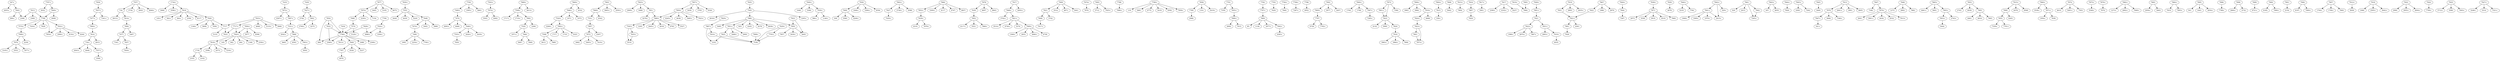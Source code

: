 digraph dist {
graph [k=96 s=1000 n=10]
"347+" -> "4055+" [d=-197 e=31.4 n=22]
"347+" -> "7843-" [d=-182 e=22.7 n=42]
"734+" -> "4043+" [d=-201 e=46.6 n=10]
"734+" -> "4646-" [d=-142 e=46.6 n=10]
"734+" -> "7557+" [d=-169 e=36.8 n=16]
"734-" -> "4915+" [d=-109 e=33.0 n=20]
"734-" -> "7814+" [d=-180 e=22.5 n=43]
"1734+" -> "3066-" [d=-171 e=42.5 n=12]
"1734+" -> "3596+" [d=-135 e=34.7 n=18]
"1734+" -> "7818-" [d=-193 e=21.7 n=46]
"1734-" -> "2335-" [d=-196 e=28.9 n=26]
"1734-" -> "4102-" [d=-211 e=26.5 n=31]
"7419-" -> "7872+" [d=-208 e=21.1 n=49]
"7430-" -> "7627+" [d=-249 e=18.1 n=66]
"7434-" -> "7798+" [d=-255 e=18.7 n=62]
"7474+" -> "7490-" [d=-297 e=26.1 n=32]
"7474-" -> "4093+" [d=-145 e=44.4 n=11]
"7474-" -> "6466-" [d=-169 e=35.7 n=17]
"7474-" -> "7648+" [d=-177 e=19.5 n=57]
"7477+" -> "7894+" [d=-268 e=24.2 n=37]
"7477-" -> "7341-" [d=-129 e=28.9 n=26]
"7477-" -> "7837-" [d=-227 e=25.7 n=33]
"7490+" -> "7474-" [d=-297 e=26.1 n=32]
"7490-" -> "1995-" [d=-165 e=32.2 n=21]
"7490-" -> "2254+" [d=-218 e=27.4 n=29]
"7490-" -> "7700+" [d=-224 e=36.8 n=16]
"7503+" -> "7874+" [d=-216 e=24.9 n=35]
"7508+" -> "1717+" [d=-238 e=31.4 n=22]
"7508+" -> "1719+" [d=-107 e=34.7 n=18]
"7508+" -> "7892-" [d=-165 e=23.3 n=40]
"7508-" -> "3613-" [d=-178 e=28.4 n=27]
"7508-" -> "7889-" [d=-180 e=24.2 n=37]
"7520+" -> "2266+" [d=-222 e=40.9 n=13]
"7520+" -> "7892+" [d=-188 e=25.7 n=33]
"7520-" -> "1971+" [d=-166 e=33.0 n=20]
"7520-" -> "7846-" [d=-191 e=34.7 n=18]
"7531+" -> "4542+" [d=-118 e=35.7 n=17]
"7531+" -> "7868-" [d=-207 e=34.7 n=18]
"7531-" -> "7897-" [d=-245 e=20.6 n=51]
"7545+" -> "5519-" [d=-134 e=46.6 n=10]
"7545+" -> "7835+" [d=-225 e=21.1 n=49]
"7545-" -> "1205+" [d=-140 e=30.7 n=23]
"7545-" -> "4018+" [d=-267 e=44.4 n=11]
"7545-" -> "7880-" [d=-188 e=28.4 n=27]
"7555+" -> "7830-" [d=-166 e=20.8 n=50]
"7555-" -> "2626-" [d=-200 e=40.9 n=13]
"7555-" -> "4439-" [d=-180 e=46.6 n=10]
"7555-" -> "5220-" [d=-203 e=44.4 n=11]
"7555-" -> "7648-" [d=-176 e=39.4 n=14]
"7557+" -> "3306-" [d=-202 e=18.6 n=63]
"7557-" -> "734-" [d=-169 e=36.8 n=16]
"7557-" -> "3734-" [d=-130 e=46.6 n=10]
"7557-" -> "4043-" [d=-134 e=29.5 n=25]
"7557-" -> "4646+" [d=-161 e=28.4 n=27]
"7574+" -> "7908+" [d=-191 e=17.3 n=73]
"7574-" -> "5120+" [d=-166 e=33.0 n=20]
"7574-" -> "7798+" [d=-1455 e=40.9 n=13]
"7600+" -> "1646-" [d=-190 e=26.1 n=32]
"7600+" -> "5384-" [d=-103 e=39.4 n=14]
"7600+" -> "7930+" [d=-161 e=32.2 n=21]
"7600-" -> "338-" [d=-159 e=33.8 n=19]
"7600-" -> "3580-" [d=-187 e=39.4 n=14]
"7600-" -> "4246+" [d=-188 e=23.6 n=39]
"7627+" -> "2726-" [d=-249 e=33.8 n=19]
"7627+" -> "7802-" [d=-194 e=33.0 n=20]
"7627-" -> "7430+" [d=-249 e=18.1 n=66]
"7629+" -> "7538-" [d=-131 e=36.8 n=16]
"7629+" -> "7793+" [d=-2049 e=38.1 n=15]
"7639+" -> "4319-" [d=-133 e=33.0 n=20]
"7639+" -> "7878+" [d=-235 e=27.4 n=29]
"7639-" -> "7852-" [d=-180 e=18.7 n=62]
"7648+" -> "2626+" [d=-126 e=38.1 n=15]
"7648+" -> "4439+" [d=-124 e=26.1 n=32]
"7648+" -> "7555+" [d=-176 e=39.4 n=14]
"7648-" -> "5402-" [d=-189 e=33.0 n=20]
"7648-" -> "5880-" [d=-170 e=36.8 n=16]
"7648-" -> "7474+" [d=-177 e=19.5 n=57]
"7668+" -> "3742+" [d=-278 e=29.5 n=25]
"7668+" -> "7821+" [d=-214 e=21.7 n=46]
"7668-" -> "7917+" [d=-165 e=23.6 n=39]
"7674+" -> "7876-" [d=-185 e=19.0 n=60]
"7693-" -> "3712-" [d=-132 e=24.9 n=35]
"7693-" -> "7925+" [d=-182 e=35.7 n=17]
"7700-" -> "1995+" [d=-199 e=33.8 n=19]
"7700-" -> "6661-" [d=-231 e=42.5 n=12]
"7700-" -> "7490+" [d=-224 e=36.8 n=16]
"7717+" -> "7833-" [d=-67836 e=44.4 n=11]
"7717+" -> "7920+" [d=-37137 e=40.9 n=13]
"7717-" -> "5133-" [d=-225 e=24.6 n=36]
"7717-" -> "7833-" [d=-177 e=24.6 n=36]
"7787+" -> "3032-" [d=-264 e=27.4 n=29]
"7787+" -> "7849+" [d=-156 e=38.1 n=15]
"7787-" -> "4976-" [d=-5811 e=39.4 n=14]
"7788-" -> "7896+" [d=-1229 e=40.9 n=13]
"7789+" -> "119-" [d=-183 e=28.9 n=26]
"7789+" -> "3681-" [d=-8482 e=33.8 n=19]
"7789+" -> "4775-" [d=-27204 e=44.4 n=11]
"7789+" -> "5419-" [d=-170 e=28.4 n=27]
"7789+" -> "6592-" [d=-27182 e=34.7 n=18]
"7789+" -> "7858+" [d=-211 e=32.2 n=21]
"7789-" -> "2986-" [d=-47997 e=44.4 n=11]
"7790-" -> "7924+" [d=-5736 e=38.1 n=15]
"7791-" -> "7359-" [d=-179 e=25.7 n=33]
"7791-" -> "7855+" [d=-165 e=22.7 n=42]
"7792-" -> "7797+" [d=-211 e=31.4 n=22]
"7793+" -> "7538-" [d=-234 e=42.5 n=12]
"7793-" -> "7629-" [d=-2049 e=38.1 n=15]
"7794+" -> "7840-" [d=-224 e=24.2 n=37]
"7796+" -> "7287+" [d=-220 e=18.9 n=61]
"7796-" -> "4952-" [d=-165 e=25.7 n=33]
"7797+" -> "7809-" [d=-199 e=19.9 n=55]
"7797-" -> "6729-" [d=-1173 e=42.5 n=12]
"7797-" -> "7792+" [d=-211 e=31.4 n=22]
"7798+" -> "806-" [d=-1543 e=36.8 n=16]
"7798+" -> "1688-" [d=-235 e=17.7 n=69]
"7798+" -> "2308+" [d=-1366 e=46.6 n=10]
"7798+" -> "2369+" [d=-1364 e=33.8 n=19]
"7798+" -> "7813+" [d=-1371 e=34.7 n=18]
"7798+" -> "7849-" [d=-242 e=22.5 n=43]
"7798-" -> "7434+" [d=-255 e=18.7 n=62]
"7798-" -> "7574+" [d=-1455 e=40.9 n=13]
"7798-" -> "7828-" [d=-1508 e=28.4 n=27]
"7798-" -> "7832+" [d=-271 e=22.0 n=45]
"7798-" -> "7854+" [d=-111 e=33.0 n=20]
"7800+" -> "1704-" [d=-137 e=33.0 n=20]
"7800+" -> "1706-" [d=-173 e=30.1 n=24]
"7800+" -> "7907+" [d=-176 e=28.9 n=26]
"7801+" -> "7823-" [d=-5507 e=28.9 n=26]
"7801-" -> "7873+" [d=-13578 e=22.2 n=44]
"7802+" -> "2726+" [d=-171 e=26.9 n=30]
"7802+" -> "4588-" [d=-191 e=40.9 n=13]
"7802+" -> "7627-" [d=-194 e=33.0 n=20]
"7802-" -> "2760+" [d=-2224 e=20.8 n=50]
"7802-" -> "4275-" [d=-200 e=29.5 n=25]
"7804+" -> "7815-" [d=-194 e=22.0 n=45]
"7806+" -> "3983-" [d=-149 e=30.1 n=24]
"7806+" -> "3984-" [d=-179 e=30.7 n=23]
"7806+" -> "7916+" [d=-236 e=36.8 n=16]
"7808-" -> "5642-" [d=-2465 e=35.7 n=17]
"7809+" -> "7797-" [d=-199 e=19.9 n=55]
"7809-" -> "85-" [d=-4305 e=24.2 n=37]
"7809-" -> "1136-" [d=-158 e=24.9 n=35]
"7809-" -> "3977+" [d=-130 e=34.7 n=18]
"7809-" -> "7902+" [d=-148 e=27.9 n=28]
"7813-" -> "2308-" [d=-163 e=38.1 n=15]
"7813-" -> "2369-" [d=-162 e=22.5 n=43]
"7813-" -> "7798-" [d=-1371 e=34.7 n=18]
"7814+" -> "7894-" [d=-9 e=46.6 n=10]
"7814-" -> "734+" [d=-180 e=22.5 n=43]
"7814-" -> "4915-" [d=-140 e=24.9 n=35]
"7815+" -> "7804-" [d=-194 e=22.0 n=45]
"7815-" -> "338+" [d=-95 e=16.8 n=77]
"7816+" -> "7538-" [d=-272 e=38.1 n=15]
"7816-" -> "7887-" [d=-15684 e=39.4 n=14]
"7817+" -> "5901-" [d=-44664 e=42.5 n=12]
"7817-" -> "2390+" [d=-219 e=28.9 n=26]
"7817-" -> "4102+" [d=-253 e=27.4 n=29]
"7817-" -> "6227-" [d=-2009 e=33.8 n=19]
"7818+" -> "1734-" [d=-193 e=21.7 n=46]
"7818+" -> "3596-" [d=-198 e=28.4 n=27]
"7818+" -> "6573-" [d=-8892 e=46.6 n=10]
"7818+" -> "7234+" [d=-14844 e=16.2 n=83]
"7818-" -> "145+" [d=-124 e=24.9 n=35]
"7818-" -> "362+" [d=-213 e=14.1 n=109]
"7818-" -> "364+" [d=-147 e=16.0 n=85]
"7818-" -> "2356-" [d=-138 e=23.3 n=40]
"7818-" -> "6117-" [d=-14645 e=40.9 n=13]
"7818-" -> "7920-" [d=-142 e=21.5 n=47]
"7819+" -> "7884-" [d=-13597 e=35.7 n=17]
"7821+" -> "3514+" [d=-66 e=36.8 n=16]
"7821+" -> "4736+" [d=-97 e=33.0 n=20]
"7821+" -> "5374-" [d=-208 e=33.8 n=19]
"7821+" -> "7909+" [d=-196 e=22.0 n=45]
"7821-" -> "3742-" [d=-148 e=28.9 n=26]
"7821-" -> "7668-" [d=-214 e=21.7 n=46]
"7822+" -> "1986+" [d=-143 e=32.2 n=21]
"7822+" -> "2870+" [d=-144 e=44.4 n=11]
"7822+" -> "7867+" [d=-178 e=29.5 n=25]
"7822-" -> "7921+" [d=-284 e=17.6 n=70]
"7823+" -> "7801-" [d=-5507 e=28.9 n=26]
"7823+" -> "7873+" [d=-169 e=21.7 n=46]
"7823-" -> "4132-" [d=-57551 e=36.8 n=16]
"7823-" -> "5990-" [d=-57435 e=34.7 n=18]
"7823-" -> "7824-" [d=-520 e=46.6 n=10]
"7824+" -> "7823+" [d=-520 e=46.6 n=10]
"7824-" -> "7916-" [d=-683 e=40.9 n=13]
"7825+" -> "2909+" [d=-122 e=44.4 n=11]
"7825+" -> "3468-" [d=-116 e=33.0 n=20]
"7825+" -> "7851-" [d=-148 e=33.8 n=19]
"7825-" -> "1232-" [d=-238 e=46.6 n=10]
"7825-" -> "7538-" [d=-210 e=36.8 n=16]
"7826+" -> "7844-" [d=-219 e=22.7 n=42]
"7828+" -> "4980+" [d=-167 e=35.7 n=17]
"7828+" -> "7798+" [d=-1508 e=28.4 n=27]
"7829+" -> "7887+" [d=-84 e=18.9 n=61]
"7830+" -> "7555-" [d=-166 e=20.8 n=50]
"7831+" -> "2893+" [d=-262 e=32.2 n=21]
"7831+" -> "7919+" [d=-209 e=27.4 n=29]
"7831-" -> "7921+" [d=-299 e=17.3 n=73]
"7832+" -> "2990+" [d=-191 e=25.7 n=33]
"7832+" -> "4154+" [d=-110 e=42.5 n=12]
"7832+" -> "4244-" [d=-165 e=34.7 n=18]
"7832+" -> "7854+" [d=-32146 e=35.7 n=17]
"7832-" -> "2369+" [d=-130 e=33.8 n=19]
"7832-" -> "7798+" [d=-271 e=22.0 n=45]
"7833+" -> "4848-" [d=-163 e=46.6 n=10]
"7833+" -> "5133+" [d=-195 e=30.7 n=23]
"7833+" -> "5868-" [d=-13522 e=46.6 n=10]
"7833+" -> "7717+" [d=-177 e=24.6 n=36]
"7833+" -> "7717-" [d=-67836 e=44.4 n=11]
"7835+" -> "5519-" [d=-33950 e=44.4 n=11]
"7835-" -> "7545-" [d=-225 e=21.1 n=49]
"7836-" -> "7837+" [d=-312 e=23.3 n=40]
"7837+" -> "7341+" [d=-260 e=30.1 n=24]
"7837+" -> "7477+" [d=-227 e=25.7 n=33]
"7837-" -> "7836+" [d=-312 e=23.3 n=40]
"7838+" -> "7871-" [d=-419 e=30.7 n=23]
"7839-" -> "4678-" [d=-154 e=35.7 n=17]
"7840+" -> "5219-" [d=-30192 e=31.4 n=22]
"7840+" -> "7794-" [d=-224 e=24.2 n=37]
"7841+" -> "1908+" [d=-73 e=39.4 n=14]
"7841+" -> "1909+" [d=-219 e=22.2 n=44]
"7841+" -> "1979+" [d=-164 e=27.4 n=29]
"7841+" -> "2415+" [d=-309 e=23.0 n=41]
"7841-" -> "529-" [d=-237 e=24.9 n=35]
"7841-" -> "2415-" [d=-3414 e=42.5 n=12]
"7841-" -> "7265+" [d=-3370 e=24.2 n=37]
"7841-" -> "7842-" [d=-286 e=25.3 n=34]
"7842+" -> "529+" [d=-205 e=32.2 n=21]
"7842+" -> "2415+" [d=-399 e=35.7 n=17]
"7842+" -> "7841+" [d=-286 e=25.3 n=34]
"7842-" -> "7265+" [d=-1343 e=18.7 n=62]
"7843+" -> "347-" [d=-182 e=22.7 n=42]
"7843+" -> "4055-" [d=-38 e=40.9 n=13]
"7843-" -> "806+" [d=-225 e=19.5 n=57]
"7843-" -> "2308-" [d=-170 e=32.2 n=21]
"7844+" -> "7826-" [d=-219 e=22.7 n=42]
"7844-" -> "7287-" [d=-135 e=24.6 n=36]
"7845+" -> "4383-" [d=-111 e=34.7 n=18]
"7845+" -> "7262-" [d=-178 e=27.9 n=28]
"7845-" -> "3400-" [d=-3042 e=40.9 n=13]
"7846+" -> "1971-" [d=-198 e=34.7 n=18]
"7846+" -> "1973-" [d=-268 e=25.7 n=33]
"7846+" -> "7520+" [d=-191 e=34.7 n=18]
"7846-" -> "5687-" [d=-216 e=32.2 n=21]
"7846-" -> "7869-" [d=-238 e=19.5 n=57]
"7847+" -> "541+" [d=-141 e=21.3 n=48]
"7847-" -> "7346-" [d=-194 e=24.9 n=35]
"7847-" -> "7879+" [d=-192 e=22.5 n=43]
"7848-" -> "1273-" [d=-146 e=28.4 n=27]
"7848-" -> "2802-" [d=-254 e=46.6 n=10]
"7848-" -> "7882-" [d=-205 e=30.1 n=24]
"7849+" -> "6008-" [d=-128 e=46.6 n=10]
"7849+" -> "7798-" [d=-242 e=22.5 n=43]
"7849-" -> "4526-" [d=-208 e=34.7 n=18]
"7849-" -> "5227-" [d=-84230 e=39.4 n=14]
"7849-" -> "7787-" [d=-156 e=38.1 n=15]
"7850+" -> "4245+" [d=-124 e=35.7 n=17]
"7850+" -> "4638-" [d=-153 e=38.1 n=15]
"7850+" -> "5485+" [d=-97 e=40.9 n=13]
"7850+" -> "7880+" [d=-22819 e=40.9 n=13]
"7850+" -> "7923+" [d=-12582 e=26.5 n=31]
"7850-" -> "2645-" [d=-11367 e=28.4 n=27]
"7850-" -> "3430+" [d=-196 e=30.7 n=23]
"7850-" -> "7857-" [d=-199 e=20.6 n=51]
"7851+" -> "2909-" [d=-114 e=35.7 n=17]
"7851+" -> "3468+" [d=-129 e=23.9 n=38]
"7851+" -> "7825-" [d=-148 e=33.8 n=19]
"7851-" -> "4278+" [d=-231 e=25.7 n=33]
"7851-" -> "7880+" [d=-198 e=25.7 n=33]
"7852+" -> "7639+" [d=-180 e=18.7 n=62]
"7852-" -> "4117+" [d=-244 e=38.1 n=15]
"7852-" -> "5521-" [d=-50312 e=39.4 n=14]
"7852-" -> "7866+" [d=-179 e=27.9 n=28]
"7853+" -> "5444-" [d=-64364 e=30.1 n=24]
"7853-" -> "2743-" [d=-163 e=27.4 n=29]
"7853-" -> "6030-" [d=-3584 e=39.4 n=14]
"7853-" -> "7905-" [d=-166 e=27.9 n=28]
"7854-" -> "806-" [d=-131 e=39.4 n=14]
"7854-" -> "7798+" [d=-111 e=33.0 n=20]
"7854-" -> "7832-" [d=-32146 e=35.7 n=17]
"7855+" -> "7890+" [d=-277 e=23.3 n=40]
"7855-" -> "7359+" [d=-161 e=27.4 n=29]
"7855-" -> "7791+" [d=-165 e=22.7 n=42]
"7856+" -> "5977-" [d=-25111 e=34.7 n=18]
"7856+" -> "6596-" [d=-25063 e=42.5 n=12]
"7856+" -> "7920+" [d=-37139 e=40.9 n=13]
"7857+" -> "3430-" [d=-189 e=27.4 n=29]
"7857+" -> "3765-" [d=-13581 e=32.2 n=21]
"7857+" -> "6326-" [d=-250 e=46.6 n=10]
"7857+" -> "7850+" [d=-199 e=20.6 n=51]
"7858-" -> "119+" [d=-127 e=36.8 n=16]
"7858-" -> "5419+" [d=-205 e=26.9 n=30]
"7858-" -> "7789-" [d=-211 e=32.2 n=21]
"7860+" -> "3538+" [d=-177 e=33.8 n=19]
"7860+" -> "7871+" [d=-231 e=29.5 n=25]
"7865+" -> "4461+" [d=-222 e=28.4 n=27]
"7865+" -> "5601-" [d=-215 e=44.4 n=11]
"7865+" -> "7905+" [d=-246 e=30.7 n=23]
"7866-" -> "3309+" [d=-213 e=25.7 n=33]
"7866-" -> "4117-" [d=-165 e=35.7 n=17]
"7866-" -> "4747-" [d=-68594 e=44.4 n=11]
"7866-" -> "6837-" [d=-68575 e=38.1 n=15]
"7866-" -> "7852+" [d=-179 e=27.9 n=28]
"7867-" -> "1986-" [d=-179 e=35.7 n=17]
"7867-" -> "2870-" [d=-193 e=21.7 n=46]
"7867-" -> "7822-" [d=-178 e=29.5 n=25]
"7868+" -> "4542-" [d=-186 e=33.8 n=19]
"7868+" -> "7531-" [d=-207 e=34.7 n=18]
"7868-" -> "3665-" [d=-200 e=44.4 n=11]
"7868-" -> "4593-" [d=-211 e=34.7 n=18]
"7868-" -> "7903+" [d=-203 e=30.1 n=24]
"7869+" -> "4332-" [d=-142 e=44.4 n=11]
"7869+" -> "7846+" [d=-238 e=19.5 n=57]
"7870+" -> "2230+" [d=-21 e=36.8 n=16]
"7870+" -> "7154-" [d=-45644 e=36.8 n=16]
"7870+" -> "7908-" [d=-70 e=27.9 n=28]
"7870-" -> "5105+" [d=-200 e=32.2 n=21]
"7870-" -> "5553-" [d=-18155 e=29.5 n=25]
"7870-" -> "7877+" [d=-196 e=25.7 n=33]
"7871+" -> "1954+" [d=-173 e=23.6 n=39]
"7871+" -> "7838-" [d=-419 e=30.7 n=23]
"7871-" -> "2873-" [d=-2988 e=40.9 n=13]
"7871-" -> "3538-" [d=-201 e=36.8 n=16]
"7871-" -> "3919-" [d=-8530 e=25.3 n=34]
"7871-" -> "4510-" [d=-87 e=42.5 n=12]
"7871-" -> "7860-" [d=-231 e=29.5 n=25]
"7872+" -> "6307+" [d=-188 e=34.7 n=18]
"7872+" -> "7897+" [d=-183 e=21.5 n=47]
"7872-" -> "3682-" [d=-220 e=33.0 n=20]
"7872-" -> "5405+" [d=-164 e=36.8 n=16]
"7872-" -> "7419+" [d=-208 e=21.1 n=49]
"7873-" -> "7384-" [d=-25348 e=33.0 n=20]
"7873-" -> "7801+" [d=-13578 e=22.2 n=44]
"7873-" -> "7823-" [d=-169 e=21.7 n=46]
"7874+" -> "5503-" [d=-10399 e=36.8 n=16]
"7874+" -> "6082-" [d=-10303 e=24.9 n=35]
"7874-" -> "4610-" [d=-186 e=44.4 n=11]
"7874-" -> "5491+" [d=-126 e=44.4 n=11]
"7874-" -> "7503-" [d=-216 e=24.9 n=35]
"7875+" -> "5548+" [d=-229 e=39.4 n=14]
"7876+" -> "7674-" [d=-185 e=19.0 n=60]
"7877-" -> "3445-" [d=-194 e=46.6 n=10]
"7877-" -> "5105-" [d=-95 e=34.7 n=18]
"7877-" -> "6675-" [d=-16812 e=42.5 n=12]
"7877-" -> "7870+" [d=-196 e=25.7 n=33]
"7878-" -> "6697-" [d=-41967 e=46.6 n=10]
"7878-" -> "6843-" [d=-225 e=44.4 n=11]
"7878-" -> "7639-" [d=-235 e=27.4 n=29]
"7879+" -> "2641-" [d=-161 e=42.5 n=12]
"7879+" -> "3901+" [d=-128 e=36.8 n=16]
"7879+" -> "4434-" [d=-3701 e=39.4 n=14]
"7879+" -> "6532-" [d=-261 e=36.8 n=16]
"7879+" -> "7913+" [d=-167 e=26.1 n=32]
"7879-" -> "3666-" [d=-166 e=33.0 n=20]
"7879-" -> "7346+" [d=-151 e=39.4 n=14]
"7879-" -> "7847+" [d=-192 e=22.5 n=43]
"7880+" -> "1205-" [d=-169 e=25.3 n=34]
"7880+" -> "2645+" [d=-173 e=32.2 n=21]
"7880+" -> "4018-" [d=-105 e=36.8 n=16]
"7880+" -> "4763-" [d=-15093 e=40.9 n=13]
"7880+" -> "5527-" [d=-199 e=33.0 n=20]
"7880+" -> "7545+" [d=-188 e=28.4 n=27]
"7880-" -> "925-" [d=-8749 e=44.4 n=11]
"7880-" -> "4245-" [d=-22906 e=24.9 n=35]
"7880-" -> "4278-" [d=-204 e=28.4 n=27]
"7880-" -> "4638+" [d=-22795 e=30.7 n=23]
"7880-" -> "5485-" [d=-22806 e=46.6 n=10]
"7880-" -> "7850-" [d=-22819 e=40.9 n=13]
"7880-" -> "7851+" [d=-198 e=25.7 n=33]
"7882+" -> "1273+" [d=-179 e=33.8 n=19]
"7882+" -> "2802+" [d=-85 e=33.0 n=20]
"7882+" -> "7848+" [d=-205 e=30.1 n=24]
"7883-" -> "2056+" [d=-101 e=46.6 n=10]
"7883-" -> "5663-" [d=-290 e=44.4 n=11]
"7884+" -> "7819-" [d=-13597 e=35.7 n=17]
"7884+" -> "7893+" [d=-198 e=19.7 n=56]
"7887+" -> "1232-" [d=-169 e=46.6 n=10]
"7887+" -> "7816+" [d=-15684 e=39.4 n=14]
"7887-" -> "7829-" [d=-84 e=18.9 n=61]
"7889+" -> "3613+" [d=-153 e=21.7 n=46]
"7889+" -> "7508+" [d=-180 e=24.2 n=37]
"7890+" -> "4900-" [d=-14290 e=30.1 n=24]
"7890+" -> "7915-" [d=-189 e=20.4 n=52]
"7890-" -> "6265-" [d=-188 e=42.5 n=12]
"7890-" -> "7855-" [d=-277 e=23.3 n=40]
"7891+" -> "7921-" [d=-143 e=18.1 n=66]
"7891-" -> "7928-" [d=-225 e=23.0 n=41]
"7892+" -> "1717-" [d=-136 e=42.5 n=12]
"7892+" -> "1719-" [d=-198 e=28.4 n=27]
"7892+" -> "5325-" [d=-148 e=34.7 n=18]
"7892+" -> "7508-" [d=-165 e=23.3 n=40]
"7892-" -> "2266-" [d=-223 e=30.1 n=24]
"7892-" -> "7520-" [d=-188 e=25.7 n=33]
"7893-" -> "7884-" [d=-198 e=19.7 n=56]
"7894+" -> "7814-" [d=-9 e=46.6 n=10]
"7894-" -> "5487-" [d=-41010 e=30.1 n=24]
"7894-" -> "7477-" [d=-268 e=24.2 n=37]
"7895-" -> "541-" [d=-196 e=33.8 n=19]
"7895-" -> "1641-" [d=-222 e=28.4 n=27]
"7895-" -> "4054+" [d=-119 e=44.4 n=11]
"7896-" -> "7788+" [d=-1229 e=40.9 n=13]
"7897+" -> "7531+" [d=-245 e=20.6 n=51]
"7897-" -> "6307-" [d=-197 e=44.4 n=11]
"7897-" -> "7872-" [d=-183 e=21.5 n=47]
"7898+" -> "7538-" [d=-136 e=44.4 n=11]
"7898-" -> "2664+" [d=-254 e=21.1 n=49]
"7898-" -> "4732-" [d=-172 e=46.6 n=10]
"7899-" -> "6721+" [d=-44 e=33.8 n=19]
"7900-" -> "6185-" [d=-34052 e=46.6 n=10]
"7900-" -> "7906+" [d=-197 e=23.3 n=40]
"7901-" -> "2154-" [d=-162 e=28.4 n=27]
"7902+" -> "4383+" [d=-125 e=46.6 n=10]
"7902-" -> "3977-" [d=-154 e=30.1 n=24]
"7902-" -> "4457-" [d=-66971 e=46.6 n=10]
"7902-" -> "7809+" [d=-148 e=27.9 n=28]
"7903+" -> "5830-" [d=-2553 e=30.1 n=24]
"7903-" -> "3665+" [d=-213 e=33.8 n=19]
"7903-" -> "4593+" [d=-144 e=36.8 n=16]
"7903-" -> "7868+" [d=-203 e=30.1 n=24]
"7905+" -> "2743+" [d=-139 e=27.4 n=29]
"7905+" -> "7853+" [d=-166 e=27.9 n=28]
"7905-" -> "4461-" [d=-174 e=32.2 n=21]
"7905-" -> "6816-" [d=-4735 e=40.9 n=13]
"7905-" -> "7865-" [d=-246 e=30.7 n=23]
"7906-" -> "6197-" [d=-17799 e=33.8 n=19]
"7906-" -> "7900+" [d=-197 e=23.3 n=40]
"7907+" -> "7285+" [d=-111 e=46.6 n=10]
"7907-" -> "1704+" [d=-126 e=42.5 n=12]
"7907-" -> "1706+" [d=-91 e=38.1 n=15]
"7907-" -> "7800-" [d=-176 e=28.9 n=26]
"7908+" -> "2230-" [d=-172 e=25.3 n=34]
"7908+" -> "7870-" [d=-70 e=27.9 n=28]
"7908-" -> "7574-" [d=-191 e=17.3 n=73]
"7909+" -> "1066+" [d=-126 e=38.1 n=15]
"7909+" -> "2833-" [d=-145 e=30.7 n=23]
"7909+" -> "3846+" [d=-185 e=28.9 n=26]
"7909+" -> "4738-" [d=-168 e=42.5 n=12]
"7909-" -> "3514-" [d=-192 e=42.5 n=12]
"7909-" -> "4871-" [d=-44684 e=29.5 n=25]
"7909-" -> "5441-" [d=-44671 e=38.1 n=15]
"7909-" -> "7821-" [d=-196 e=22.0 n=45]
"7912+" -> "5838-" [d=-42602 e=46.6 n=10]
"7913-" -> "2641+" [d=-102 e=42.5 n=12]
"7913-" -> "3901-" [d=-176 e=36.8 n=16]
"7913-" -> "4605-" [d=-245 e=42.5 n=12]
"7913-" -> "7879-" [d=-167 e=26.1 n=32]
"7915+" -> "6478-" [d=-7104 e=36.8 n=16]
"7915+" -> "6568-" [d=-6978 e=46.6 n=10]
"7915+" -> "7890-" [d=-189 e=20.4 n=52]
"7916+" -> "6668-" [d=-2650 e=44.4 n=11]
"7916+" -> "7824+" [d=-683 e=40.9 n=13]
"7916-" -> "3983+" [d=-222 e=38.1 n=15]
"7916-" -> "3984+" [d=-197 e=46.6 n=10]
"7916-" -> "7806-" [d=-236 e=36.8 n=16]
"7917-" -> "6093+" [d=-96 e=42.5 n=12]
"7917-" -> "7668+" [d=-165 e=23.6 n=39]
"7918-" -> "1066-" [d=-187 e=23.3 n=40]
"7918-" -> "2505+" [d=-208 e=23.9 n=38]
"7918-" -> "3642+" [d=-159 e=42.5 n=12]
"7919+" -> "4035-" [d=-26125 e=38.1 n=15]
"7919-" -> "2893-" [d=-135 e=26.9 n=30]
"7919-" -> "4035+" [d=-138 e=30.1 n=24]
"7919-" -> "7831-" [d=-209 e=27.4 n=29]
"7920+" -> "145-" [d=-127 e=15.8 n=87]
"7920+" -> "362-" [d=-111 e=13.9 n=113]
"7920+" -> "364-" [d=-109 e=15.3 n=93]
"7920+" -> "1166-" [d=-29417 e=44.4 n=11]
"7920+" -> "2356+" [d=-60 e=26.9 n=30]
"7920+" -> "7818+" [d=-142 e=21.5 n=47]
"7920-" -> "1166+" [d=-8053 e=35.7 n=17]
"7920-" -> "5808-" [d=-8091 e=39.4 n=14]
"7920-" -> "7717-" [d=-37137 e=40.9 n=13]
"7920-" -> "7856-" [d=-37139 e=40.9 n=13]
"7921+" -> "4361-" [d=-3123 e=19.9 n=55]
"7921+" -> "7891-" [d=-143 e=18.1 n=66]
"7921-" -> "7822+" [d=-284 e=17.6 n=70]
"7921-" -> "7831+" [d=-299 e=17.3 n=73]
"7922-" -> "2990-" [d=-210 e=32.2 n=21]
"7922-" -> "3955+" [d=-165 e=46.6 n=10]
"7922-" -> "4004+" [d=-191 e=33.8 n=19]
"7923-" -> "2645-" [d=-176 e=29.5 n=25]
"7923-" -> "7850-" [d=-12582 e=26.5 n=31]
"7924+" -> "3394+" [d=-87 e=40.9 n=13]
"7924+" -> "4980+" [d=-129 e=33.8 n=19]
"7924-" -> "7790+" [d=-5736 e=38.1 n=15]
"7925-" -> "3712+" [d=-224 e=35.7 n=17]
"7925-" -> "5580-" [d=-204 e=32.2 n=21]
"7925-" -> "7693+" [d=-182 e=35.7 n=17]
"7927+" -> "3248+" [d=-152 e=27.9 n=28]
"7927+" -> "5314-" [d=-166 e=44.4 n=11]
"7927+" -> "7321+" [d=-180 e=26.9 n=30]
"7928+" -> "7891+" [d=-225 e=23.0 n=41]
"7930+" -> "966+" [d=-186 e=18.4 n=64]
"7930+" -> "1146+" [d=-171 e=39.4 n=14]
"7930-" -> "1646+" [d=-143 e=33.0 n=20]
"7930-" -> "5384+" [d=-115 e=30.1 n=24]
"7930-" -> "6556-" [d=-150 e=40.9 n=13]
"7930-" -> "7600-" [d=-161 e=32.2 n=21]
}
